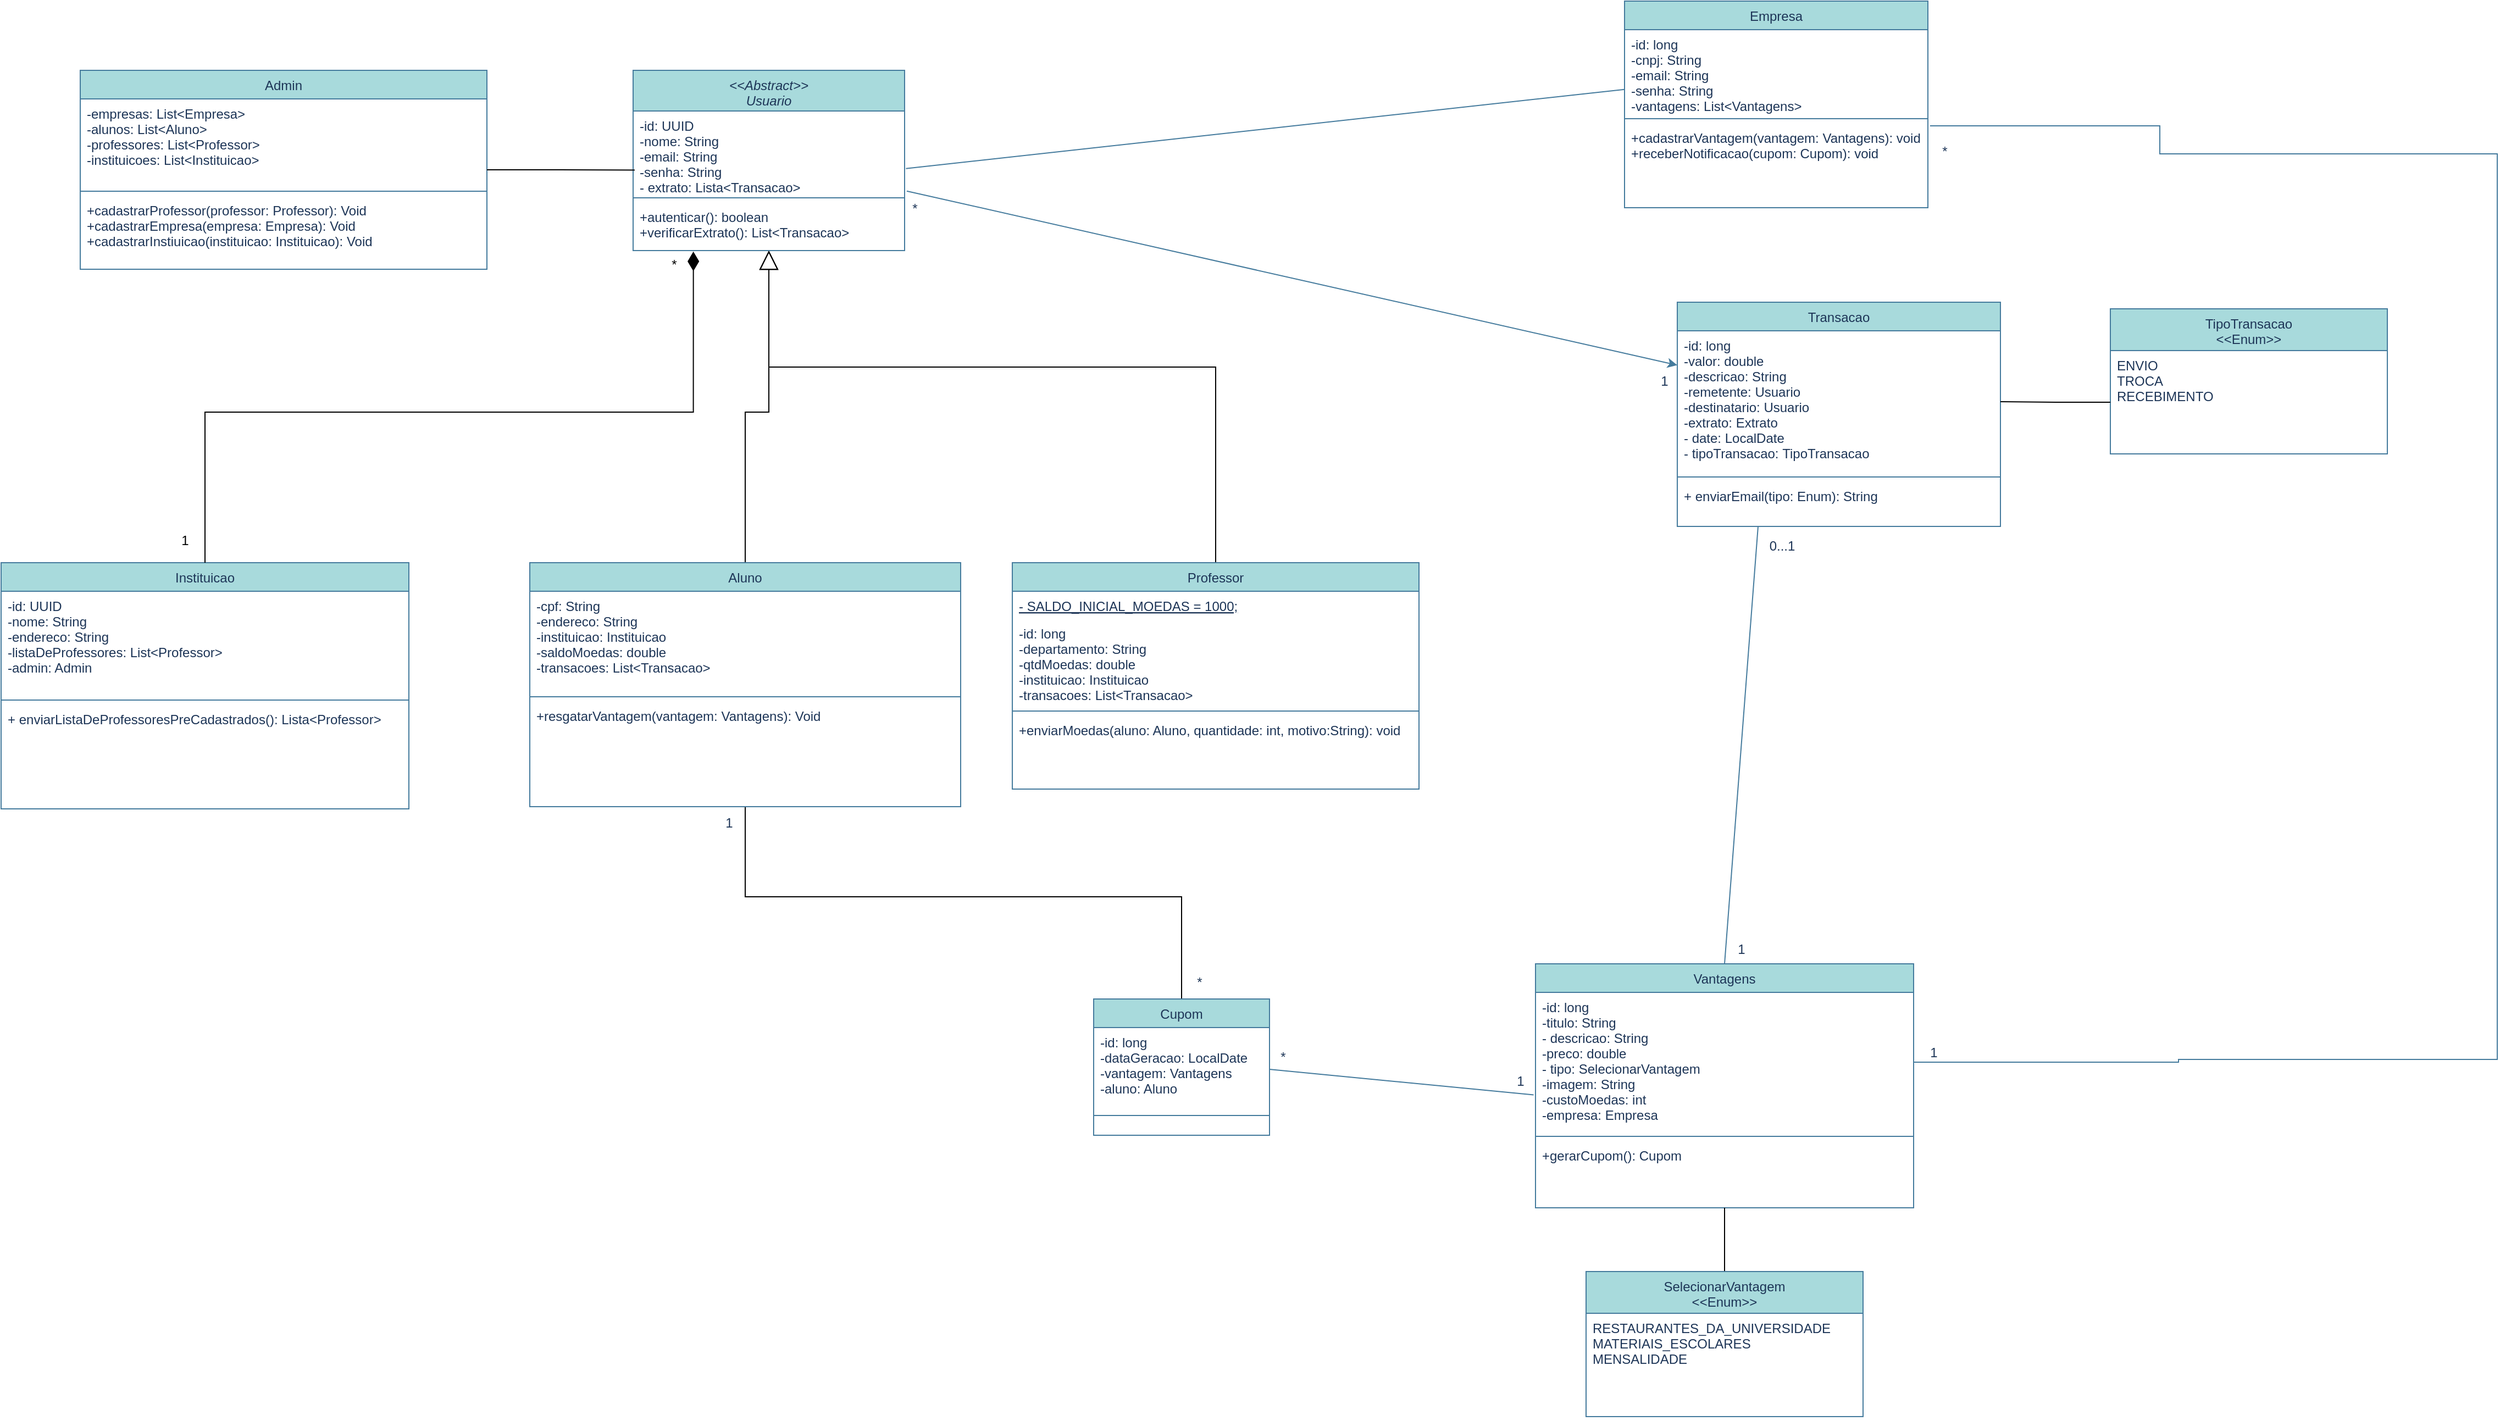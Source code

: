 <mxfile version="26.2.14">
  <diagram id="C5RBs43oDa-KdzZeNtuy" name="Page-1">
    <mxGraphModel dx="1187" dy="1416" grid="0" gridSize="10" guides="1" tooltips="1" connect="1" arrows="1" fold="1" page="0" pageScale="1" pageWidth="827" pageHeight="1169" math="0" shadow="0">
      <root>
        <mxCell id="WIyWlLk6GJQsqaUBKTNV-0" />
        <mxCell id="WIyWlLk6GJQsqaUBKTNV-1" parent="WIyWlLk6GJQsqaUBKTNV-0" />
        <mxCell id="sof1t3n-BR1WEt40jFPO-1" style="edgeStyle=orthogonalEdgeStyle;rounded=0;orthogonalLoop=1;jettySize=auto;html=1;exitX=0.5;exitY=0;exitDx=0;exitDy=0;endArrow=block;endFill=0;entryX=0.5;entryY=1;entryDx=0;entryDy=0;endSize=15;" parent="WIyWlLk6GJQsqaUBKTNV-1" source="XKDjMh0mt1GLWcoj1HsF-51" target="XKDjMh0mt1GLWcoj1HsF-59" edge="1">
          <mxGeometry relative="1" as="geometry">
            <mxPoint x="1470" y="-114" as="targetPoint" />
          </mxGeometry>
        </mxCell>
        <mxCell id="sof1t3n-BR1WEt40jFPO-16" style="edgeStyle=orthogonalEdgeStyle;rounded=0;orthogonalLoop=1;jettySize=auto;html=1;entryX=0.5;entryY=0;entryDx=0;entryDy=0;endArrow=none;startFill=0;" parent="WIyWlLk6GJQsqaUBKTNV-1" source="XKDjMh0mt1GLWcoj1HsF-51" target="XKDjMh0mt1GLWcoj1HsF-77" edge="1">
          <mxGeometry relative="1" as="geometry">
            <Array as="points">
              <mxPoint x="1475" y="385" />
              <mxPoint x="1872" y="385" />
            </Array>
          </mxGeometry>
        </mxCell>
        <mxCell id="XKDjMh0mt1GLWcoj1HsF-51" value="Aluno" style="swimlane;fontStyle=0;align=center;verticalAlign=top;childLayout=stackLayout;horizontal=1;startSize=26;horizontalStack=0;resizeParent=1;resizeLast=0;collapsible=1;marginBottom=0;rounded=0;shadow=0;strokeWidth=1;labelBackgroundColor=none;fillColor=#A8DADC;strokeColor=#457B9D;fontColor=#1D3557;" parent="WIyWlLk6GJQsqaUBKTNV-1" vertex="1">
          <mxGeometry x="1279" y="81" width="392" height="222" as="geometry">
            <mxRectangle x="230" y="140" width="160" height="26" as="alternateBounds" />
          </mxGeometry>
        </mxCell>
        <mxCell id="XKDjMh0mt1GLWcoj1HsF-52" value="-cpf: String&#xa;-endereco: String&#xa;-instituicao: Instituicao&#xa;-saldoMoedas: double&#xa;-transacoes: List&lt;Transacao&gt;" style="text;align=left;verticalAlign=top;spacingLeft=4;spacingRight=4;overflow=hidden;rotatable=0;points=[[0,0.5],[1,0.5]];portConstraint=eastwest;labelBackgroundColor=none;fontColor=#1D3557;" parent="XKDjMh0mt1GLWcoj1HsF-51" vertex="1">
          <mxGeometry y="26" width="392" height="92" as="geometry" />
        </mxCell>
        <mxCell id="XKDjMh0mt1GLWcoj1HsF-53" value="" style="line;html=1;strokeWidth=1;align=left;verticalAlign=middle;spacingTop=-1;spacingLeft=3;spacingRight=3;rotatable=0;labelPosition=right;points=[];portConstraint=eastwest;labelBackgroundColor=none;fillColor=#A8DADC;strokeColor=#457B9D;fontColor=#1D3557;" parent="XKDjMh0mt1GLWcoj1HsF-51" vertex="1">
          <mxGeometry y="118" width="392" height="8" as="geometry" />
        </mxCell>
        <mxCell id="XKDjMh0mt1GLWcoj1HsF-54" value="+resgatarVantagem(vantagem: Vantagens): Void" style="text;align=left;verticalAlign=top;spacingLeft=4;spacingRight=4;overflow=hidden;rotatable=0;points=[[0,0.5],[1,0.5]];portConstraint=eastwest;labelBackgroundColor=none;fontColor=#1D3557;" parent="XKDjMh0mt1GLWcoj1HsF-51" vertex="1">
          <mxGeometry y="126" width="392" height="74" as="geometry" />
        </mxCell>
        <mxCell id="sof1t3n-BR1WEt40jFPO-9" style="edgeStyle=orthogonalEdgeStyle;rounded=0;orthogonalLoop=1;jettySize=auto;html=1;entryX=0.5;entryY=1;entryDx=0;entryDy=0;endSize=15;endArrow=block;endFill=0;" parent="WIyWlLk6GJQsqaUBKTNV-1" source="XKDjMh0mt1GLWcoj1HsF-55" target="XKDjMh0mt1GLWcoj1HsF-59" edge="1">
          <mxGeometry relative="1" as="geometry">
            <Array as="points">
              <mxPoint x="1903" y="-97" />
              <mxPoint x="1497" y="-97" />
            </Array>
          </mxGeometry>
        </mxCell>
        <mxCell id="XKDjMh0mt1GLWcoj1HsF-55" value="Professor" style="swimlane;fontStyle=0;align=center;verticalAlign=top;childLayout=stackLayout;horizontal=1;startSize=26;horizontalStack=0;resizeParent=1;resizeLast=0;collapsible=1;marginBottom=0;rounded=0;shadow=0;strokeWidth=1;labelBackgroundColor=none;fillColor=#A8DADC;strokeColor=#457B9D;fontColor=#1D3557;" parent="WIyWlLk6GJQsqaUBKTNV-1" vertex="1">
          <mxGeometry x="1718" y="81" width="370" height="206" as="geometry">
            <mxRectangle x="340" y="380" width="170" height="26" as="alternateBounds" />
          </mxGeometry>
        </mxCell>
        <mxCell id="sof1t3n-BR1WEt40jFPO-23" value="- SALDO_INICIAL_MOEDAS = 1000;" style="text;align=left;verticalAlign=top;spacingLeft=4;spacingRight=4;overflow=hidden;rotatable=0;points=[[0,0.5],[1,0.5]];portConstraint=eastwest;labelBackgroundColor=none;fontColor=#1D3557;fontStyle=4" parent="XKDjMh0mt1GLWcoj1HsF-55" vertex="1">
          <mxGeometry y="26" width="370" height="25" as="geometry" />
        </mxCell>
        <mxCell id="XKDjMh0mt1GLWcoj1HsF-56" value="-id: long&#xa;-departamento: String&#xa;-qtdMoedas: double&#xa;-instituicao: Instituicao&#xa;-transacoes: List&lt;Transacao&gt;&#xa;" style="text;align=left;verticalAlign=top;spacingLeft=4;spacingRight=4;overflow=hidden;rotatable=0;points=[[0,0.5],[1,0.5]];portConstraint=eastwest;labelBackgroundColor=none;fontColor=#1D3557;fontStyle=0" parent="XKDjMh0mt1GLWcoj1HsF-55" vertex="1">
          <mxGeometry y="51" width="370" height="80" as="geometry" />
        </mxCell>
        <mxCell id="XKDjMh0mt1GLWcoj1HsF-57" value="" style="line;html=1;strokeWidth=1;align=left;verticalAlign=middle;spacingTop=-1;spacingLeft=3;spacingRight=3;rotatable=0;labelPosition=right;points=[];portConstraint=eastwest;labelBackgroundColor=none;fillColor=#A8DADC;strokeColor=#457B9D;fontColor=#1D3557;" parent="XKDjMh0mt1GLWcoj1HsF-55" vertex="1">
          <mxGeometry y="131" width="370" height="8" as="geometry" />
        </mxCell>
        <mxCell id="XKDjMh0mt1GLWcoj1HsF-58" value="+enviarMoedas(aluno: Aluno, quantidade: int, motivo:String): void" style="text;align=left;verticalAlign=top;spacingLeft=4;spacingRight=4;overflow=hidden;rotatable=0;points=[[0,0.5],[1,0.5]];portConstraint=eastwest;labelBackgroundColor=none;fontColor=#1D3557;" parent="XKDjMh0mt1GLWcoj1HsF-55" vertex="1">
          <mxGeometry y="139" width="370" height="67" as="geometry" />
        </mxCell>
        <mxCell id="XKDjMh0mt1GLWcoj1HsF-59" value="&lt;&lt;Abstract&gt;&gt;&#xa;Usuario" style="swimlane;fontStyle=2;align=center;verticalAlign=top;childLayout=stackLayout;horizontal=1;startSize=37;horizontalStack=0;resizeParent=1;resizeLast=0;collapsible=1;marginBottom=0;rounded=0;shadow=0;strokeWidth=1;labelBackgroundColor=none;fillColor=#A8DADC;strokeColor=#457B9D;fontColor=#1D3557;" parent="WIyWlLk6GJQsqaUBKTNV-1" vertex="1">
          <mxGeometry x="1373" y="-367" width="247" height="164" as="geometry">
            <mxRectangle x="130" y="380" width="160" height="26" as="alternateBounds" />
          </mxGeometry>
        </mxCell>
        <mxCell id="XKDjMh0mt1GLWcoj1HsF-60" value="-id: UUID&#xa;-nome: String&#xa;-email: String&#xa;-senha: String&#xa;- extrato: Lista&lt;Transacao&gt;" style="text;align=left;verticalAlign=top;spacingLeft=4;spacingRight=4;overflow=hidden;rotatable=0;points=[[0,0.5],[1,0.5]];portConstraint=eastwest;rounded=0;shadow=0;html=0;labelBackgroundColor=none;fontColor=#1D3557;" parent="XKDjMh0mt1GLWcoj1HsF-59" vertex="1">
          <mxGeometry y="37" width="247" height="75" as="geometry" />
        </mxCell>
        <mxCell id="XKDjMh0mt1GLWcoj1HsF-61" value="" style="line;html=1;strokeWidth=1;align=left;verticalAlign=middle;spacingTop=-1;spacingLeft=3;spacingRight=3;rotatable=0;labelPosition=right;points=[];portConstraint=eastwest;labelBackgroundColor=none;fillColor=#A8DADC;strokeColor=#457B9D;fontColor=#1D3557;" parent="XKDjMh0mt1GLWcoj1HsF-59" vertex="1">
          <mxGeometry y="112" width="247" height="8" as="geometry" />
        </mxCell>
        <mxCell id="XKDjMh0mt1GLWcoj1HsF-81" value="+autenticar(): boolean&#xa;+verificarExtrato(): List&lt;Transacao&gt;" style="text;align=left;verticalAlign=top;spacingLeft=4;spacingRight=4;overflow=hidden;rotatable=0;points=[[0,0.5],[1,0.5]];portConstraint=eastwest;rounded=0;shadow=0;html=0;labelBackgroundColor=none;fontColor=#1D3557;" parent="XKDjMh0mt1GLWcoj1HsF-59" vertex="1">
          <mxGeometry y="120" width="247" height="44" as="geometry" />
        </mxCell>
        <mxCell id="XKDjMh0mt1GLWcoj1HsF-62" value="Transacao" style="swimlane;fontStyle=0;align=center;verticalAlign=top;childLayout=stackLayout;horizontal=1;startSize=26;horizontalStack=0;resizeParent=1;resizeLast=0;collapsible=1;marginBottom=0;rounded=0;shadow=0;strokeWidth=1;labelBackgroundColor=none;fillColor=#A8DADC;strokeColor=#457B9D;fontColor=#1D3557;" parent="WIyWlLk6GJQsqaUBKTNV-1" vertex="1">
          <mxGeometry x="2323" y="-156" width="294" height="204" as="geometry">
            <mxRectangle x="340" y="380" width="170" height="26" as="alternateBounds" />
          </mxGeometry>
        </mxCell>
        <mxCell id="XKDjMh0mt1GLWcoj1HsF-63" value="-id: long&#xa;-valor: double&#xa;-descricao: String&#xa;-remetente: Usuario&#xa;-destinatario: Usuario&#xa;-extrato: Extrato&#xa;- date: LocalDate&#xa;- tipoTransacao: TipoTransacao" style="text;align=left;verticalAlign=top;spacingLeft=4;spacingRight=4;overflow=hidden;rotatable=0;points=[[0,0.5],[1,0.5]];portConstraint=eastwest;labelBackgroundColor=none;fontColor=#1D3557;" parent="XKDjMh0mt1GLWcoj1HsF-62" vertex="1">
          <mxGeometry y="26" width="294" height="129" as="geometry" />
        </mxCell>
        <mxCell id="XKDjMh0mt1GLWcoj1HsF-64" value="" style="line;html=1;strokeWidth=1;align=left;verticalAlign=middle;spacingTop=-1;spacingLeft=3;spacingRight=3;rotatable=0;labelPosition=right;points=[];portConstraint=eastwest;labelBackgroundColor=none;fillColor=#A8DADC;strokeColor=#457B9D;fontColor=#1D3557;" parent="XKDjMh0mt1GLWcoj1HsF-62" vertex="1">
          <mxGeometry y="155" width="294" height="8" as="geometry" />
        </mxCell>
        <mxCell id="sof1t3n-BR1WEt40jFPO-14" value="+ enviarEmail(tipo: Enum): String" style="text;align=left;verticalAlign=top;spacingLeft=4;spacingRight=4;overflow=hidden;rotatable=0;points=[[0,0.5],[1,0.5]];portConstraint=eastwest;labelBackgroundColor=none;fontColor=#1D3557;" parent="XKDjMh0mt1GLWcoj1HsF-62" vertex="1">
          <mxGeometry y="163" width="294" height="40" as="geometry" />
        </mxCell>
        <mxCell id="XKDjMh0mt1GLWcoj1HsF-66" value="Empresa" style="swimlane;fontStyle=0;align=center;verticalAlign=top;childLayout=stackLayout;horizontal=1;startSize=26;horizontalStack=0;resizeParent=1;resizeLast=0;collapsible=1;marginBottom=0;rounded=0;shadow=0;strokeWidth=1;labelBackgroundColor=none;fillColor=#A8DADC;strokeColor=#457B9D;fontColor=#1D3557;" parent="WIyWlLk6GJQsqaUBKTNV-1" vertex="1">
          <mxGeometry x="2275" y="-430" width="276" height="188" as="geometry">
            <mxRectangle x="340" y="380" width="170" height="26" as="alternateBounds" />
          </mxGeometry>
        </mxCell>
        <mxCell id="XKDjMh0mt1GLWcoj1HsF-67" value="-id: long&#xa;-cnpj: String&#xa;-email: String&#xa;-senha: String&#xa;-vantagens: List&lt;Vantagens&gt;" style="text;align=left;verticalAlign=top;spacingLeft=4;spacingRight=4;overflow=hidden;rotatable=0;points=[[0,0.5],[1,0.5]];portConstraint=eastwest;labelBackgroundColor=none;fontColor=#1D3557;" parent="XKDjMh0mt1GLWcoj1HsF-66" vertex="1">
          <mxGeometry y="26" width="276" height="77" as="geometry" />
        </mxCell>
        <mxCell id="XKDjMh0mt1GLWcoj1HsF-68" value="" style="line;html=1;strokeWidth=1;align=left;verticalAlign=middle;spacingTop=-1;spacingLeft=3;spacingRight=3;rotatable=0;labelPosition=right;points=[];portConstraint=eastwest;labelBackgroundColor=none;fillColor=#A8DADC;strokeColor=#457B9D;fontColor=#1D3557;" parent="XKDjMh0mt1GLWcoj1HsF-66" vertex="1">
          <mxGeometry y="103" width="276" height="8" as="geometry" />
        </mxCell>
        <mxCell id="XKDjMh0mt1GLWcoj1HsF-76" value="+cadastrarVantagem(vantagem: Vantagens): void&#xa;+receberNotificacao(cupom: Cupom): void" style="text;align=left;verticalAlign=top;spacingLeft=4;spacingRight=4;overflow=hidden;rotatable=0;points=[[0,0.5],[1,0.5]];portConstraint=eastwest;labelBackgroundColor=none;fontColor=#1D3557;" parent="XKDjMh0mt1GLWcoj1HsF-66" vertex="1">
          <mxGeometry y="111" width="276" height="77" as="geometry" />
        </mxCell>
        <mxCell id="XKDjMh0mt1GLWcoj1HsF-130" style="rounded=0;orthogonalLoop=1;jettySize=auto;html=1;exitX=0.5;exitY=0;exitDx=0;exitDy=0;entryX=0.25;entryY=1;entryDx=0;entryDy=0;strokeColor=#457B9D;fontColor=#1D3557;fillColor=#A8DADC;endArrow=none;startFill=0;" parent="WIyWlLk6GJQsqaUBKTNV-1" source="XKDjMh0mt1GLWcoj1HsF-69" target="XKDjMh0mt1GLWcoj1HsF-62" edge="1">
          <mxGeometry relative="1" as="geometry" />
        </mxCell>
        <mxCell id="XKDjMh0mt1GLWcoj1HsF-69" value="Vantagens" style="swimlane;fontStyle=0;align=center;verticalAlign=top;childLayout=stackLayout;horizontal=1;startSize=26;horizontalStack=0;resizeParent=1;resizeLast=0;collapsible=1;marginBottom=0;rounded=0;shadow=0;strokeWidth=1;labelBackgroundColor=none;fillColor=#A8DADC;strokeColor=#457B9D;fontColor=#1D3557;" parent="WIyWlLk6GJQsqaUBKTNV-1" vertex="1">
          <mxGeometry x="2194" y="446" width="344" height="222" as="geometry">
            <mxRectangle x="340" y="380" width="170" height="26" as="alternateBounds" />
          </mxGeometry>
        </mxCell>
        <mxCell id="XKDjMh0mt1GLWcoj1HsF-70" value="-id: long&#xa;-titulo: String&#xa;- descricao: String&#xa;-preco: double&#xa;- tipo: SelecionarVantagem&#xa;-imagem: String&#xa;-custoMoedas: int&#xa;-empresa: Empresa" style="text;align=left;verticalAlign=top;spacingLeft=4;spacingRight=4;overflow=hidden;rotatable=0;points=[[0,0.5],[1,0.5]];portConstraint=eastwest;labelBackgroundColor=none;fontColor=#1D3557;" parent="XKDjMh0mt1GLWcoj1HsF-69" vertex="1">
          <mxGeometry y="26" width="344" height="127" as="geometry" />
        </mxCell>
        <mxCell id="XKDjMh0mt1GLWcoj1HsF-71" value="" style="line;html=1;strokeWidth=1;align=left;verticalAlign=middle;spacingTop=-1;spacingLeft=3;spacingRight=3;rotatable=0;labelPosition=right;points=[];portConstraint=eastwest;labelBackgroundColor=none;fillColor=#A8DADC;strokeColor=#457B9D;fontColor=#1D3557;" parent="XKDjMh0mt1GLWcoj1HsF-69" vertex="1">
          <mxGeometry y="153" width="344" height="8" as="geometry" />
        </mxCell>
        <mxCell id="XKDjMh0mt1GLWcoj1HsF-100" value="+gerarCupom(): Cupom" style="text;align=left;verticalAlign=top;spacingLeft=4;spacingRight=4;overflow=hidden;rotatable=0;points=[[0,0.5],[1,0.5]];portConstraint=eastwest;labelBackgroundColor=none;fontColor=#1D3557;" parent="XKDjMh0mt1GLWcoj1HsF-69" vertex="1">
          <mxGeometry y="161" width="344" height="61" as="geometry" />
        </mxCell>
        <mxCell id="XKDjMh0mt1GLWcoj1HsF-72" value="Instituicao" style="swimlane;fontStyle=0;align=center;verticalAlign=top;childLayout=stackLayout;horizontal=1;startSize=26;horizontalStack=0;resizeParent=1;resizeLast=0;collapsible=1;marginBottom=0;rounded=0;shadow=0;strokeWidth=1;labelBackgroundColor=none;fillColor=#A8DADC;strokeColor=#457B9D;fontColor=#1D3557;" parent="WIyWlLk6GJQsqaUBKTNV-1" vertex="1">
          <mxGeometry x="798" y="81" width="371" height="224" as="geometry">
            <mxRectangle x="340" y="380" width="170" height="26" as="alternateBounds" />
          </mxGeometry>
        </mxCell>
        <mxCell id="XKDjMh0mt1GLWcoj1HsF-73" value="-id: UUID&#xa;-nome: String&#xa;-endereco: String&#xa;-listaDeProfessores: List&lt;Professor&gt;&#xa;-admin: Admin" style="text;align=left;verticalAlign=top;spacingLeft=4;spacingRight=4;overflow=hidden;rotatable=0;points=[[0,0.5],[1,0.5]];portConstraint=eastwest;labelBackgroundColor=none;fontColor=#1D3557;" parent="XKDjMh0mt1GLWcoj1HsF-72" vertex="1">
          <mxGeometry y="26" width="371" height="95" as="geometry" />
        </mxCell>
        <mxCell id="XKDjMh0mt1GLWcoj1HsF-74" value="" style="line;html=1;strokeWidth=1;align=left;verticalAlign=middle;spacingTop=-1;spacingLeft=3;spacingRight=3;rotatable=0;labelPosition=right;points=[];portConstraint=eastwest;labelBackgroundColor=none;fillColor=#A8DADC;strokeColor=#457B9D;fontColor=#1D3557;" parent="XKDjMh0mt1GLWcoj1HsF-72" vertex="1">
          <mxGeometry y="121" width="371" height="8" as="geometry" />
        </mxCell>
        <mxCell id="sof1t3n-BR1WEt40jFPO-3" value="+ enviarListaDeProfessoresPreCadastrados(): Lista&lt;Professor&gt;" style="text;align=left;verticalAlign=top;spacingLeft=4;spacingRight=4;overflow=hidden;rotatable=0;points=[[0,0.5],[1,0.5]];portConstraint=eastwest;labelBackgroundColor=none;fontColor=#1D3557;" parent="XKDjMh0mt1GLWcoj1HsF-72" vertex="1">
          <mxGeometry y="129" width="371" height="95" as="geometry" />
        </mxCell>
        <mxCell id="XKDjMh0mt1GLWcoj1HsF-77" value="Cupom" style="swimlane;fontStyle=0;align=center;verticalAlign=top;childLayout=stackLayout;horizontal=1;startSize=26;horizontalStack=0;resizeParent=1;resizeLast=0;collapsible=1;marginBottom=0;rounded=0;shadow=0;strokeWidth=1;labelBackgroundColor=none;fillColor=#A8DADC;strokeColor=#457B9D;fontColor=#1D3557;" parent="WIyWlLk6GJQsqaUBKTNV-1" vertex="1">
          <mxGeometry x="1792" y="478" width="160" height="124" as="geometry">
            <mxRectangle x="340" y="380" width="170" height="26" as="alternateBounds" />
          </mxGeometry>
        </mxCell>
        <mxCell id="XKDjMh0mt1GLWcoj1HsF-78" value="-id: long&#xa;-dataGeracao: LocalDate&#xa;-vantagem: Vantagens&#xa;-aluno: Aluno" style="text;align=left;verticalAlign=top;spacingLeft=4;spacingRight=4;overflow=hidden;rotatable=0;points=[[0,0.5],[1,0.5]];portConstraint=eastwest;labelBackgroundColor=none;fontColor=#1D3557;" parent="XKDjMh0mt1GLWcoj1HsF-77" vertex="1">
          <mxGeometry y="26" width="160" height="76" as="geometry" />
        </mxCell>
        <mxCell id="XKDjMh0mt1GLWcoj1HsF-79" value="" style="line;html=1;strokeWidth=1;align=left;verticalAlign=middle;spacingTop=-1;spacingLeft=3;spacingRight=3;rotatable=0;labelPosition=right;points=[];portConstraint=eastwest;labelBackgroundColor=none;fillColor=#A8DADC;strokeColor=#457B9D;fontColor=#1D3557;" parent="XKDjMh0mt1GLWcoj1HsF-77" vertex="1">
          <mxGeometry y="102" width="160" height="8" as="geometry" />
        </mxCell>
        <mxCell id="XKDjMh0mt1GLWcoj1HsF-85" style="edgeStyle=orthogonalEdgeStyle;rounded=0;orthogonalLoop=1;jettySize=auto;html=1;endArrow=none;startFill=0;labelBackgroundColor=none;strokeColor=#457B9D;fontColor=default;entryX=1.007;entryY=0.032;entryDx=0;entryDy=0;entryPerimeter=0;exitX=1;exitY=0.5;exitDx=0;exitDy=0;" parent="WIyWlLk6GJQsqaUBKTNV-1" source="XKDjMh0mt1GLWcoj1HsF-70" target="XKDjMh0mt1GLWcoj1HsF-76" edge="1">
          <mxGeometry relative="1" as="geometry">
            <mxPoint x="2762" y="-295.0" as="targetPoint" />
            <Array as="points">
              <mxPoint x="2779" y="535" />
              <mxPoint x="2779" y="533" />
              <mxPoint x="3069" y="533" />
              <mxPoint x="3069" y="-291" />
              <mxPoint x="2762" y="-291" />
              <mxPoint x="2762" y="-317" />
            </Array>
            <mxPoint x="2779" y="665" as="sourcePoint" />
          </mxGeometry>
        </mxCell>
        <mxCell id="XKDjMh0mt1GLWcoj1HsF-86" value="1" style="text;html=1;align=center;verticalAlign=middle;resizable=0;points=[];autosize=1;strokeColor=none;fillColor=none;labelBackgroundColor=none;fontColor=#1D3557;" parent="WIyWlLk6GJQsqaUBKTNV-1" vertex="1">
          <mxGeometry x="2543" y="514" width="25" height="26" as="geometry" />
        </mxCell>
        <mxCell id="XKDjMh0mt1GLWcoj1HsF-87" value="*" style="text;html=1;align=center;verticalAlign=middle;resizable=0;points=[];autosize=1;strokeColor=none;fillColor=none;labelBackgroundColor=none;fontColor=#1D3557;" parent="WIyWlLk6GJQsqaUBKTNV-1" vertex="1">
          <mxGeometry x="2554" y="-306" width="23" height="26" as="geometry" />
        </mxCell>
        <mxCell id="XKDjMh0mt1GLWcoj1HsF-98" value="1" style="text;html=1;align=center;verticalAlign=middle;resizable=0;points=[];autosize=1;strokeColor=none;fillColor=none;labelBackgroundColor=none;fontColor=#1D3557;" parent="WIyWlLk6GJQsqaUBKTNV-1" vertex="1">
          <mxGeometry x="2298" y="-97" width="25" height="26" as="geometry" />
        </mxCell>
        <mxCell id="XKDjMh0mt1GLWcoj1HsF-99" value="*" style="text;html=1;align=center;verticalAlign=middle;resizable=0;points=[];autosize=1;strokeColor=none;fillColor=none;labelBackgroundColor=none;fontColor=#1D3557;" parent="WIyWlLk6GJQsqaUBKTNV-1" vertex="1">
          <mxGeometry x="1617" y="-254" width="23" height="26" as="geometry" />
        </mxCell>
        <mxCell id="XKDjMh0mt1GLWcoj1HsF-102" value="*" style="text;html=1;align=center;verticalAlign=middle;resizable=0;points=[];autosize=1;strokeColor=none;fillColor=none;fontColor=#1D3557;" parent="WIyWlLk6GJQsqaUBKTNV-1" vertex="1">
          <mxGeometry x="1952" y="518" width="23" height="26" as="geometry" />
        </mxCell>
        <mxCell id="XKDjMh0mt1GLWcoj1HsF-103" value="1" style="text;html=1;align=center;verticalAlign=middle;resizable=0;points=[];autosize=1;strokeColor=none;fillColor=none;fontColor=#1D3557;" parent="WIyWlLk6GJQsqaUBKTNV-1" vertex="1">
          <mxGeometry x="2167" y="540" width="25" height="26" as="geometry" />
        </mxCell>
        <mxCell id="XKDjMh0mt1GLWcoj1HsF-110" style="rounded=0;orthogonalLoop=1;jettySize=auto;html=1;exitX=0;exitY=0.706;exitDx=0;exitDy=0;entryX=1.005;entryY=0.698;entryDx=0;entryDy=0;entryPerimeter=0;strokeColor=#457B9D;fontColor=#1D3557;fillColor=#A8DADC;endArrow=none;endFill=0;endSize=15;exitPerimeter=0;startFill=0;" parent="WIyWlLk6GJQsqaUBKTNV-1" source="XKDjMh0mt1GLWcoj1HsF-67" target="XKDjMh0mt1GLWcoj1HsF-60" edge="1">
          <mxGeometry relative="1" as="geometry" />
        </mxCell>
        <mxCell id="XKDjMh0mt1GLWcoj1HsF-111" style="rounded=0;orthogonalLoop=1;jettySize=auto;html=1;exitX=1.008;exitY=0.971;exitDx=0;exitDy=0;strokeColor=#457B9D;fontColor=#1D3557;fillColor=#A8DADC;endArrow=classic;startFill=0;exitPerimeter=0;endFill=1;" parent="WIyWlLk6GJQsqaUBKTNV-1" source="XKDjMh0mt1GLWcoj1HsF-60" target="XKDjMh0mt1GLWcoj1HsF-63" edge="1">
          <mxGeometry relative="1" as="geometry">
            <mxPoint x="1913" y="-146" as="sourcePoint" />
          </mxGeometry>
        </mxCell>
        <mxCell id="XKDjMh0mt1GLWcoj1HsF-122" style="rounded=0;orthogonalLoop=1;jettySize=auto;html=1;exitX=1;exitY=0.5;exitDx=0;exitDy=0;entryX=-0.005;entryY=0.734;entryDx=0;entryDy=0;entryPerimeter=0;strokeColor=#457B9D;fontColor=#1D3557;fillColor=#A8DADC;endArrow=none;startFill=0;" parent="WIyWlLk6GJQsqaUBKTNV-1" source="XKDjMh0mt1GLWcoj1HsF-78" target="XKDjMh0mt1GLWcoj1HsF-70" edge="1">
          <mxGeometry relative="1" as="geometry" />
        </mxCell>
        <mxCell id="XKDjMh0mt1GLWcoj1HsF-124" value="Admin" style="swimlane;fontStyle=0;align=center;verticalAlign=top;childLayout=stackLayout;horizontal=1;startSize=26;horizontalStack=0;resizeParent=1;resizeLast=0;collapsible=1;marginBottom=0;rounded=0;shadow=0;strokeWidth=1;labelBackgroundColor=none;fillColor=#A8DADC;strokeColor=#457B9D;fontColor=#1D3557;" parent="WIyWlLk6GJQsqaUBKTNV-1" vertex="1">
          <mxGeometry x="870" y="-367" width="370" height="181" as="geometry">
            <mxRectangle x="340" y="380" width="170" height="26" as="alternateBounds" />
          </mxGeometry>
        </mxCell>
        <mxCell id="XKDjMh0mt1GLWcoj1HsF-125" value="-empresas: List&lt;Empresa&gt;&#xa;-alunos: List&lt;Aluno&gt;&#xa;-professores: List&lt;Professor&gt;&#xa;-instituicoes: List&lt;Instituicao&gt;" style="text;align=left;verticalAlign=top;spacingLeft=4;spacingRight=4;overflow=hidden;rotatable=0;points=[[0,0.5],[1,0.5]];portConstraint=eastwest;labelBackgroundColor=none;fontColor=#1D3557;" parent="XKDjMh0mt1GLWcoj1HsF-124" vertex="1">
          <mxGeometry y="26" width="370" height="80" as="geometry" />
        </mxCell>
        <mxCell id="XKDjMh0mt1GLWcoj1HsF-126" value="" style="line;html=1;strokeWidth=1;align=left;verticalAlign=middle;spacingTop=-1;spacingLeft=3;spacingRight=3;rotatable=0;labelPosition=right;points=[];portConstraint=eastwest;labelBackgroundColor=none;fillColor=#A8DADC;strokeColor=#457B9D;fontColor=#1D3557;" parent="XKDjMh0mt1GLWcoj1HsF-124" vertex="1">
          <mxGeometry y="106" width="370" height="8" as="geometry" />
        </mxCell>
        <mxCell id="XKDjMh0mt1GLWcoj1HsF-127" value="+cadastrarProfessor(professor: Professor): Void&#xa;+cadastrarEmpresa(empresa: Empresa): Void&#xa;+cadastrarInstiuicao(instituicao: Instituicao): Void" style="text;align=left;verticalAlign=top;spacingLeft=4;spacingRight=4;overflow=hidden;rotatable=0;points=[[0,0.5],[1,0.5]];portConstraint=eastwest;labelBackgroundColor=none;fontColor=#1D3557;" parent="XKDjMh0mt1GLWcoj1HsF-124" vertex="1">
          <mxGeometry y="114" width="370" height="67" as="geometry" />
        </mxCell>
        <mxCell id="XKDjMh0mt1GLWcoj1HsF-132" value="1" style="text;html=1;align=center;verticalAlign=middle;resizable=0;points=[];autosize=1;strokeColor=none;fillColor=none;fontColor=#1D3557;" parent="WIyWlLk6GJQsqaUBKTNV-1" vertex="1">
          <mxGeometry x="2368" y="420" width="25" height="26" as="geometry" />
        </mxCell>
        <mxCell id="sof1t3n-BR1WEt40jFPO-8" style="edgeStyle=orthogonalEdgeStyle;rounded=0;orthogonalLoop=1;jettySize=auto;html=1;entryX=0.5;entryY=1;entryDx=0;entryDy=0;endArrow=none;startFill=0;" parent="WIyWlLk6GJQsqaUBKTNV-1" source="sof1t3n-BR1WEt40jFPO-4" target="XKDjMh0mt1GLWcoj1HsF-69" edge="1">
          <mxGeometry relative="1" as="geometry">
            <mxPoint x="2293" y="790" as="targetPoint" />
          </mxGeometry>
        </mxCell>
        <mxCell id="sof1t3n-BR1WEt40jFPO-4" value="SelecionarVantagem&#xa;&lt;&lt;Enum&gt;&gt;" style="swimlane;fontStyle=0;align=center;verticalAlign=top;childLayout=stackLayout;horizontal=1;startSize=38;horizontalStack=0;resizeParent=1;resizeLast=0;collapsible=1;marginBottom=0;rounded=0;shadow=0;strokeWidth=1;labelBackgroundColor=none;fillColor=#A8DADC;strokeColor=#457B9D;fontColor=#1D3557;" parent="WIyWlLk6GJQsqaUBKTNV-1" vertex="1">
          <mxGeometry x="2240" y="726" width="252" height="132" as="geometry">
            <mxRectangle x="340" y="380" width="170" height="26" as="alternateBounds" />
          </mxGeometry>
        </mxCell>
        <mxCell id="sof1t3n-BR1WEt40jFPO-5" value="RESTAURANTES_DA_UNIVERSIDADE&#xa;MATERIAIS_ESCOLARES&#xa;MENSALIDADE&#xa;" style="text;align=left;verticalAlign=top;spacingLeft=4;spacingRight=4;overflow=hidden;rotatable=0;points=[[0,0.5],[1,0.5]];portConstraint=eastwest;labelBackgroundColor=none;fontColor=#1D3557;" parent="sof1t3n-BR1WEt40jFPO-4" vertex="1">
          <mxGeometry y="38" width="252" height="94" as="geometry" />
        </mxCell>
        <mxCell id="sof1t3n-BR1WEt40jFPO-12" style="edgeStyle=orthogonalEdgeStyle;rounded=0;orthogonalLoop=1;jettySize=auto;html=1;entryX=0.006;entryY=0.716;entryDx=0;entryDy=0;entryPerimeter=0;endArrow=none;startFill=0;" parent="WIyWlLk6GJQsqaUBKTNV-1" source="XKDjMh0mt1GLWcoj1HsF-124" target="XKDjMh0mt1GLWcoj1HsF-60" edge="1">
          <mxGeometry relative="1" as="geometry" />
        </mxCell>
        <mxCell id="sof1t3n-BR1WEt40jFPO-15" value="0...1" style="text;html=1;align=center;verticalAlign=middle;resizable=0;points=[];autosize=1;strokeColor=none;fillColor=none;fontColor=#1D3557;" parent="WIyWlLk6GJQsqaUBKTNV-1" vertex="1">
          <mxGeometry x="2397" y="53" width="41" height="26" as="geometry" />
        </mxCell>
        <mxCell id="sof1t3n-BR1WEt40jFPO-17" style="edgeStyle=orthogonalEdgeStyle;rounded=0;orthogonalLoop=1;jettySize=auto;html=1;entryX=0.222;entryY=1.019;entryDx=0;entryDy=0;entryPerimeter=0;endArrow=diamondThin;endFill=1;endSize=15;" parent="WIyWlLk6GJQsqaUBKTNV-1" source="XKDjMh0mt1GLWcoj1HsF-72" target="XKDjMh0mt1GLWcoj1HsF-81" edge="1">
          <mxGeometry relative="1" as="geometry" />
        </mxCell>
        <mxCell id="sof1t3n-BR1WEt40jFPO-18" value="TipoTransacao&#xa;&lt;&lt;Enum&gt;&gt;" style="swimlane;fontStyle=0;align=center;verticalAlign=top;childLayout=stackLayout;horizontal=1;startSize=38;horizontalStack=0;resizeParent=1;resizeLast=0;collapsible=1;marginBottom=0;rounded=0;shadow=0;strokeWidth=1;labelBackgroundColor=none;fillColor=#A8DADC;strokeColor=#457B9D;fontColor=#1D3557;" parent="WIyWlLk6GJQsqaUBKTNV-1" vertex="1">
          <mxGeometry x="2717" y="-150" width="252" height="132" as="geometry">
            <mxRectangle x="340" y="380" width="170" height="26" as="alternateBounds" />
          </mxGeometry>
        </mxCell>
        <mxCell id="sof1t3n-BR1WEt40jFPO-19" value="ENVIO&#xa;TROCA&#xa;RECEBIMENTO&#xa;&#xa;" style="text;align=left;verticalAlign=top;spacingLeft=4;spacingRight=4;overflow=hidden;rotatable=0;points=[[0,0.5],[1,0.5]];portConstraint=eastwest;labelBackgroundColor=none;fontColor=#1D3557;" parent="sof1t3n-BR1WEt40jFPO-18" vertex="1">
          <mxGeometry y="38" width="252" height="94" as="geometry" />
        </mxCell>
        <mxCell id="sof1t3n-BR1WEt40jFPO-20" style="edgeStyle=orthogonalEdgeStyle;rounded=0;orthogonalLoop=1;jettySize=auto;html=1;entryX=1;entryY=0.5;entryDx=0;entryDy=0;endArrow=none;startFill=0;" parent="WIyWlLk6GJQsqaUBKTNV-1" source="sof1t3n-BR1WEt40jFPO-19" target="XKDjMh0mt1GLWcoj1HsF-63" edge="1">
          <mxGeometry relative="1" as="geometry" />
        </mxCell>
        <mxCell id="sof1t3n-BR1WEt40jFPO-21" value="*" style="text;html=1;align=center;verticalAlign=middle;resizable=0;points=[];autosize=1;strokeColor=none;fillColor=none;" parent="WIyWlLk6GJQsqaUBKTNV-1" vertex="1">
          <mxGeometry x="1398" y="-203" width="23" height="26" as="geometry" />
        </mxCell>
        <mxCell id="sof1t3n-BR1WEt40jFPO-22" value="1" style="text;html=1;align=center;verticalAlign=middle;resizable=0;points=[];autosize=1;strokeColor=none;fillColor=none;" parent="WIyWlLk6GJQsqaUBKTNV-1" vertex="1">
          <mxGeometry x="952" y="48" width="25" height="26" as="geometry" />
        </mxCell>
        <mxCell id="sof1t3n-BR1WEt40jFPO-24" value="1" style="text;html=1;align=center;verticalAlign=middle;resizable=0;points=[];autosize=1;strokeColor=none;fillColor=none;fontColor=#1D3557;" parent="WIyWlLk6GJQsqaUBKTNV-1" vertex="1">
          <mxGeometry x="1447" y="305" width="25" height="26" as="geometry" />
        </mxCell>
        <mxCell id="sof1t3n-BR1WEt40jFPO-25" value="*" style="text;html=1;align=center;verticalAlign=middle;resizable=0;points=[];autosize=1;strokeColor=none;fillColor=none;fontColor=#1D3557;" parent="WIyWlLk6GJQsqaUBKTNV-1" vertex="1">
          <mxGeometry x="1876" y="450" width="23" height="26" as="geometry" />
        </mxCell>
      </root>
    </mxGraphModel>
  </diagram>
</mxfile>
